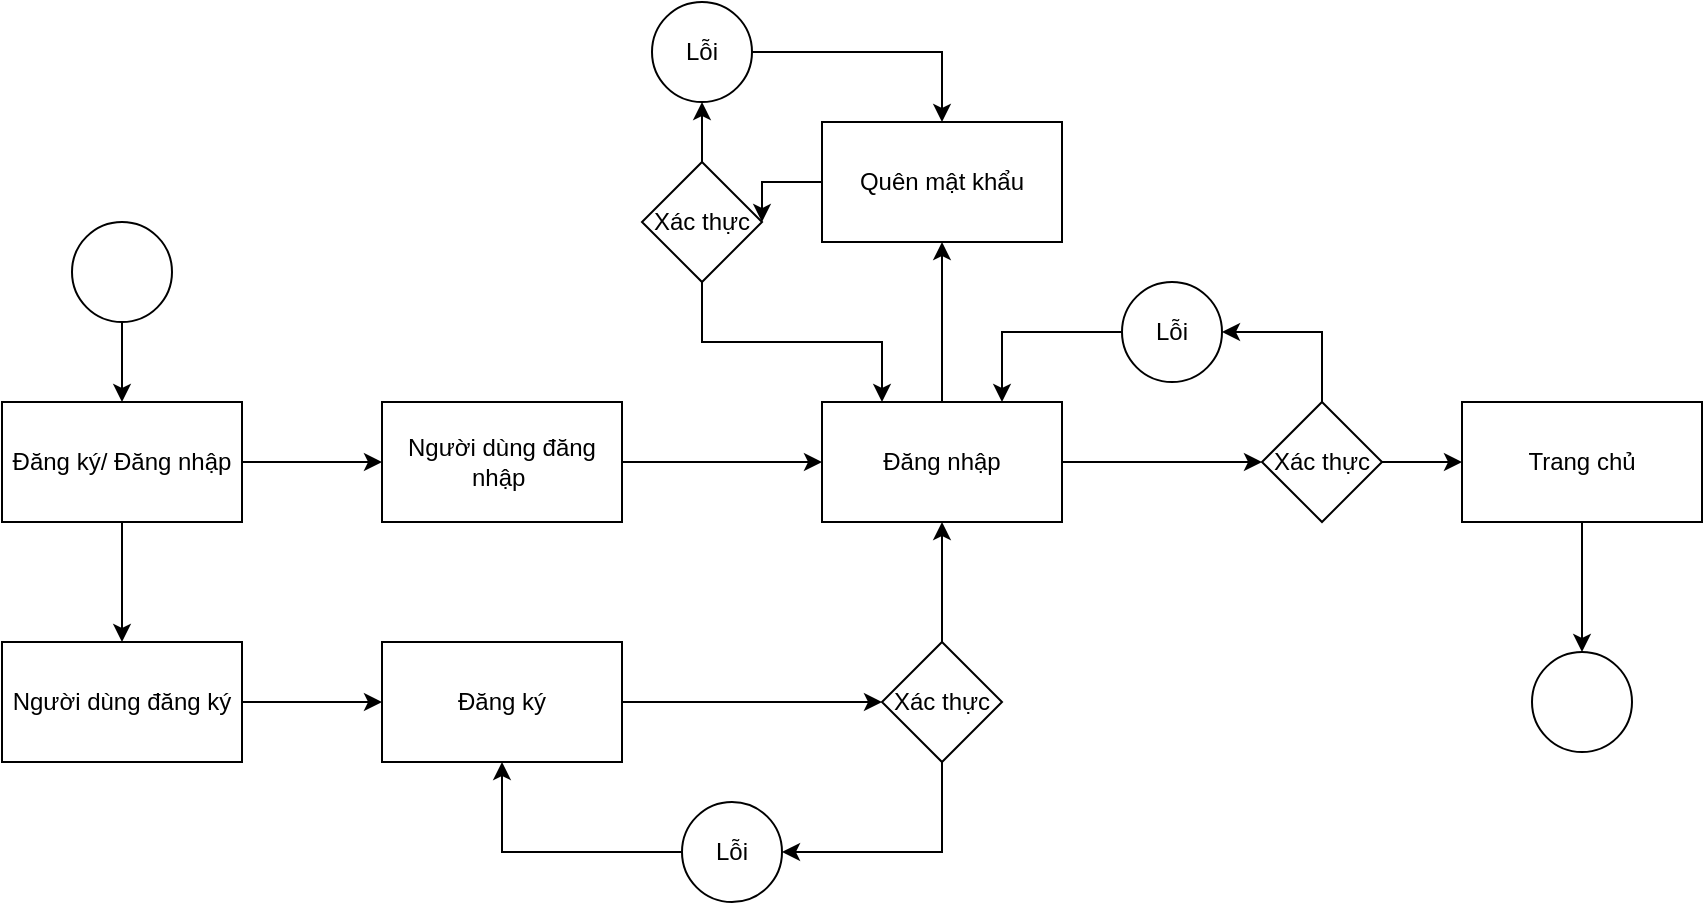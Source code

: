 <mxfile version="22.1.0" type="device">
  <diagram id="C5RBs43oDa-KdzZeNtuy" name="Page-1">
    <mxGraphModel dx="1006" dy="531" grid="1" gridSize="10" guides="1" tooltips="1" connect="1" arrows="1" fold="1" page="1" pageScale="1" pageWidth="827" pageHeight="1169" math="0" shadow="0">
      <root>
        <mxCell id="WIyWlLk6GJQsqaUBKTNV-0" />
        <mxCell id="WIyWlLk6GJQsqaUBKTNV-1" parent="WIyWlLk6GJQsqaUBKTNV-0" />
        <mxCell id="nN3_4GbLZW95K7CqYWNi-20" style="edgeStyle=orthogonalEdgeStyle;rounded=0;orthogonalLoop=1;jettySize=auto;html=1;exitX=1;exitY=0.5;exitDx=0;exitDy=0;" edge="1" parent="WIyWlLk6GJQsqaUBKTNV-1" source="nN3_4GbLZW95K7CqYWNi-0" target="nN3_4GbLZW95K7CqYWNi-1">
          <mxGeometry relative="1" as="geometry" />
        </mxCell>
        <mxCell id="nN3_4GbLZW95K7CqYWNi-0" value="Người dùng đăng nhập&amp;nbsp;" style="rounded=0;whiteSpace=wrap;html=1;" vertex="1" parent="WIyWlLk6GJQsqaUBKTNV-1">
          <mxGeometry x="270" y="200" width="120" height="60" as="geometry" />
        </mxCell>
        <mxCell id="nN3_4GbLZW95K7CqYWNi-21" style="edgeStyle=orthogonalEdgeStyle;rounded=0;orthogonalLoop=1;jettySize=auto;html=1;exitX=1;exitY=0.5;exitDx=0;exitDy=0;" edge="1" parent="WIyWlLk6GJQsqaUBKTNV-1" source="nN3_4GbLZW95K7CqYWNi-1" target="nN3_4GbLZW95K7CqYWNi-6">
          <mxGeometry relative="1" as="geometry" />
        </mxCell>
        <mxCell id="nN3_4GbLZW95K7CqYWNi-24" style="edgeStyle=orthogonalEdgeStyle;rounded=0;orthogonalLoop=1;jettySize=auto;html=1;exitX=0.5;exitY=0;exitDx=0;exitDy=0;entryX=0.5;entryY=1;entryDx=0;entryDy=0;" edge="1" parent="WIyWlLk6GJQsqaUBKTNV-1" source="nN3_4GbLZW95K7CqYWNi-1" target="nN3_4GbLZW95K7CqYWNi-10">
          <mxGeometry relative="1" as="geometry" />
        </mxCell>
        <mxCell id="nN3_4GbLZW95K7CqYWNi-1" value="Đăng nhập" style="rounded=0;whiteSpace=wrap;html=1;" vertex="1" parent="WIyWlLk6GJQsqaUBKTNV-1">
          <mxGeometry x="490" y="200" width="120" height="60" as="geometry" />
        </mxCell>
        <mxCell id="nN3_4GbLZW95K7CqYWNi-14" style="edgeStyle=orthogonalEdgeStyle;rounded=0;orthogonalLoop=1;jettySize=auto;html=1;exitX=0.5;exitY=1;exitDx=0;exitDy=0;" edge="1" parent="WIyWlLk6GJQsqaUBKTNV-1" source="nN3_4GbLZW95K7CqYWNi-2" target="nN3_4GbLZW95K7CqYWNi-3">
          <mxGeometry relative="1" as="geometry" />
        </mxCell>
        <mxCell id="nN3_4GbLZW95K7CqYWNi-2" value="" style="ellipse;whiteSpace=wrap;html=1;aspect=fixed;" vertex="1" parent="WIyWlLk6GJQsqaUBKTNV-1">
          <mxGeometry x="115" y="110" width="50" height="50" as="geometry" />
        </mxCell>
        <mxCell id="nN3_4GbLZW95K7CqYWNi-15" style="edgeStyle=orthogonalEdgeStyle;rounded=0;orthogonalLoop=1;jettySize=auto;html=1;exitX=1;exitY=0.5;exitDx=0;exitDy=0;" edge="1" parent="WIyWlLk6GJQsqaUBKTNV-1" source="nN3_4GbLZW95K7CqYWNi-3" target="nN3_4GbLZW95K7CqYWNi-0">
          <mxGeometry relative="1" as="geometry" />
        </mxCell>
        <mxCell id="nN3_4GbLZW95K7CqYWNi-16" style="edgeStyle=orthogonalEdgeStyle;rounded=0;orthogonalLoop=1;jettySize=auto;html=1;exitX=0.5;exitY=1;exitDx=0;exitDy=0;" edge="1" parent="WIyWlLk6GJQsqaUBKTNV-1" source="nN3_4GbLZW95K7CqYWNi-3" target="nN3_4GbLZW95K7CqYWNi-4">
          <mxGeometry relative="1" as="geometry" />
        </mxCell>
        <mxCell id="nN3_4GbLZW95K7CqYWNi-3" value="Đăng ký/ Đăng nhập" style="rounded=0;whiteSpace=wrap;html=1;" vertex="1" parent="WIyWlLk6GJQsqaUBKTNV-1">
          <mxGeometry x="80" y="200" width="120" height="60" as="geometry" />
        </mxCell>
        <mxCell id="nN3_4GbLZW95K7CqYWNi-17" style="edgeStyle=orthogonalEdgeStyle;rounded=0;orthogonalLoop=1;jettySize=auto;html=1;exitX=1;exitY=0.5;exitDx=0;exitDy=0;" edge="1" parent="WIyWlLk6GJQsqaUBKTNV-1" source="nN3_4GbLZW95K7CqYWNi-4" target="nN3_4GbLZW95K7CqYWNi-5">
          <mxGeometry relative="1" as="geometry" />
        </mxCell>
        <mxCell id="nN3_4GbLZW95K7CqYWNi-4" value="Người dùng đăng ký" style="rounded=0;whiteSpace=wrap;html=1;" vertex="1" parent="WIyWlLk6GJQsqaUBKTNV-1">
          <mxGeometry x="80" y="320" width="120" height="60" as="geometry" />
        </mxCell>
        <mxCell id="nN3_4GbLZW95K7CqYWNi-18" style="edgeStyle=orthogonalEdgeStyle;rounded=0;orthogonalLoop=1;jettySize=auto;html=1;exitX=1;exitY=0.5;exitDx=0;exitDy=0;entryX=0;entryY=0.5;entryDx=0;entryDy=0;" edge="1" parent="WIyWlLk6GJQsqaUBKTNV-1" source="nN3_4GbLZW95K7CqYWNi-5" target="nN3_4GbLZW95K7CqYWNi-9">
          <mxGeometry relative="1" as="geometry" />
        </mxCell>
        <mxCell id="nN3_4GbLZW95K7CqYWNi-5" value="Đăng ký" style="rounded=0;whiteSpace=wrap;html=1;" vertex="1" parent="WIyWlLk6GJQsqaUBKTNV-1">
          <mxGeometry x="270" y="320" width="120" height="60" as="geometry" />
        </mxCell>
        <mxCell id="nN3_4GbLZW95K7CqYWNi-22" style="edgeStyle=orthogonalEdgeStyle;rounded=0;orthogonalLoop=1;jettySize=auto;html=1;exitX=1;exitY=0.5;exitDx=0;exitDy=0;" edge="1" parent="WIyWlLk6GJQsqaUBKTNV-1" source="nN3_4GbLZW95K7CqYWNi-6" target="nN3_4GbLZW95K7CqYWNi-7">
          <mxGeometry relative="1" as="geometry" />
        </mxCell>
        <mxCell id="nN3_4GbLZW95K7CqYWNi-34" style="edgeStyle=orthogonalEdgeStyle;rounded=0;orthogonalLoop=1;jettySize=auto;html=1;exitX=0.5;exitY=0;exitDx=0;exitDy=0;entryX=1;entryY=0.5;entryDx=0;entryDy=0;" edge="1" parent="WIyWlLk6GJQsqaUBKTNV-1" source="nN3_4GbLZW95K7CqYWNi-6" target="nN3_4GbLZW95K7CqYWNi-32">
          <mxGeometry relative="1" as="geometry" />
        </mxCell>
        <mxCell id="nN3_4GbLZW95K7CqYWNi-6" value="Xác thực" style="rhombus;whiteSpace=wrap;html=1;" vertex="1" parent="WIyWlLk6GJQsqaUBKTNV-1">
          <mxGeometry x="710" y="200" width="60" height="60" as="geometry" />
        </mxCell>
        <mxCell id="nN3_4GbLZW95K7CqYWNi-23" style="edgeStyle=orthogonalEdgeStyle;rounded=0;orthogonalLoop=1;jettySize=auto;html=1;exitX=0.5;exitY=1;exitDx=0;exitDy=0;entryX=0.5;entryY=0;entryDx=0;entryDy=0;" edge="1" parent="WIyWlLk6GJQsqaUBKTNV-1" source="nN3_4GbLZW95K7CqYWNi-7" target="nN3_4GbLZW95K7CqYWNi-8">
          <mxGeometry relative="1" as="geometry" />
        </mxCell>
        <mxCell id="nN3_4GbLZW95K7CqYWNi-7" value="Trang chủ" style="rounded=0;whiteSpace=wrap;html=1;" vertex="1" parent="WIyWlLk6GJQsqaUBKTNV-1">
          <mxGeometry x="810" y="200" width="120" height="60" as="geometry" />
        </mxCell>
        <mxCell id="nN3_4GbLZW95K7CqYWNi-8" value="" style="ellipse;whiteSpace=wrap;html=1;aspect=fixed;" vertex="1" parent="WIyWlLk6GJQsqaUBKTNV-1">
          <mxGeometry x="845" y="325" width="50" height="50" as="geometry" />
        </mxCell>
        <mxCell id="nN3_4GbLZW95K7CqYWNi-19" style="edgeStyle=orthogonalEdgeStyle;rounded=0;orthogonalLoop=1;jettySize=auto;html=1;exitX=0.5;exitY=0;exitDx=0;exitDy=0;entryX=0.5;entryY=1;entryDx=0;entryDy=0;" edge="1" parent="WIyWlLk6GJQsqaUBKTNV-1" source="nN3_4GbLZW95K7CqYWNi-9" target="nN3_4GbLZW95K7CqYWNi-1">
          <mxGeometry relative="1" as="geometry" />
        </mxCell>
        <mxCell id="nN3_4GbLZW95K7CqYWNi-30" style="edgeStyle=orthogonalEdgeStyle;rounded=0;orthogonalLoop=1;jettySize=auto;html=1;exitX=0.5;exitY=1;exitDx=0;exitDy=0;entryX=1;entryY=0.5;entryDx=0;entryDy=0;" edge="1" parent="WIyWlLk6GJQsqaUBKTNV-1" source="nN3_4GbLZW95K7CqYWNi-9" target="nN3_4GbLZW95K7CqYWNi-13">
          <mxGeometry relative="1" as="geometry" />
        </mxCell>
        <mxCell id="nN3_4GbLZW95K7CqYWNi-9" value="Xác thực" style="rhombus;whiteSpace=wrap;html=1;" vertex="1" parent="WIyWlLk6GJQsqaUBKTNV-1">
          <mxGeometry x="520" y="320" width="60" height="60" as="geometry" />
        </mxCell>
        <mxCell id="nN3_4GbLZW95K7CqYWNi-25" style="edgeStyle=orthogonalEdgeStyle;rounded=0;orthogonalLoop=1;jettySize=auto;html=1;exitX=0;exitY=0.5;exitDx=0;exitDy=0;entryX=1;entryY=0.5;entryDx=0;entryDy=0;" edge="1" parent="WIyWlLk6GJQsqaUBKTNV-1" source="nN3_4GbLZW95K7CqYWNi-10" target="nN3_4GbLZW95K7CqYWNi-11">
          <mxGeometry relative="1" as="geometry" />
        </mxCell>
        <mxCell id="nN3_4GbLZW95K7CqYWNi-10" value="Quên mật khẩu" style="rounded=0;whiteSpace=wrap;html=1;" vertex="1" parent="WIyWlLk6GJQsqaUBKTNV-1">
          <mxGeometry x="490" y="60" width="120" height="60" as="geometry" />
        </mxCell>
        <mxCell id="nN3_4GbLZW95K7CqYWNi-29" style="edgeStyle=orthogonalEdgeStyle;rounded=0;orthogonalLoop=1;jettySize=auto;html=1;exitX=0.5;exitY=1;exitDx=0;exitDy=0;entryX=0.25;entryY=0;entryDx=0;entryDy=0;" edge="1" parent="WIyWlLk6GJQsqaUBKTNV-1" source="nN3_4GbLZW95K7CqYWNi-11" target="nN3_4GbLZW95K7CqYWNi-1">
          <mxGeometry relative="1" as="geometry" />
        </mxCell>
        <mxCell id="nN3_4GbLZW95K7CqYWNi-37" style="edgeStyle=orthogonalEdgeStyle;rounded=0;orthogonalLoop=1;jettySize=auto;html=1;exitX=0.5;exitY=0;exitDx=0;exitDy=0;entryX=0.5;entryY=1;entryDx=0;entryDy=0;" edge="1" parent="WIyWlLk6GJQsqaUBKTNV-1" source="nN3_4GbLZW95K7CqYWNi-11" target="nN3_4GbLZW95K7CqYWNi-12">
          <mxGeometry relative="1" as="geometry" />
        </mxCell>
        <mxCell id="nN3_4GbLZW95K7CqYWNi-11" value="Xác thực" style="rhombus;whiteSpace=wrap;html=1;" vertex="1" parent="WIyWlLk6GJQsqaUBKTNV-1">
          <mxGeometry x="400" y="80" width="60" height="60" as="geometry" />
        </mxCell>
        <mxCell id="nN3_4GbLZW95K7CqYWNi-28" style="edgeStyle=orthogonalEdgeStyle;rounded=0;orthogonalLoop=1;jettySize=auto;html=1;exitX=1;exitY=0.5;exitDx=0;exitDy=0;entryX=0.5;entryY=0;entryDx=0;entryDy=0;" edge="1" parent="WIyWlLk6GJQsqaUBKTNV-1" source="nN3_4GbLZW95K7CqYWNi-12" target="nN3_4GbLZW95K7CqYWNi-10">
          <mxGeometry relative="1" as="geometry" />
        </mxCell>
        <mxCell id="nN3_4GbLZW95K7CqYWNi-12" value="Lỗi" style="ellipse;whiteSpace=wrap;html=1;aspect=fixed;" vertex="1" parent="WIyWlLk6GJQsqaUBKTNV-1">
          <mxGeometry x="405" width="50" height="50" as="geometry" />
        </mxCell>
        <mxCell id="nN3_4GbLZW95K7CqYWNi-31" style="edgeStyle=orthogonalEdgeStyle;rounded=0;orthogonalLoop=1;jettySize=auto;html=1;exitX=0;exitY=0.5;exitDx=0;exitDy=0;entryX=0.5;entryY=1;entryDx=0;entryDy=0;" edge="1" parent="WIyWlLk6GJQsqaUBKTNV-1" source="nN3_4GbLZW95K7CqYWNi-13" target="nN3_4GbLZW95K7CqYWNi-5">
          <mxGeometry relative="1" as="geometry" />
        </mxCell>
        <mxCell id="nN3_4GbLZW95K7CqYWNi-13" value="Lỗi" style="ellipse;whiteSpace=wrap;html=1;aspect=fixed;" vertex="1" parent="WIyWlLk6GJQsqaUBKTNV-1">
          <mxGeometry x="420" y="400" width="50" height="50" as="geometry" />
        </mxCell>
        <mxCell id="nN3_4GbLZW95K7CqYWNi-36" style="edgeStyle=orthogonalEdgeStyle;rounded=0;orthogonalLoop=1;jettySize=auto;html=1;exitX=0;exitY=0.5;exitDx=0;exitDy=0;entryX=0.75;entryY=0;entryDx=0;entryDy=0;" edge="1" parent="WIyWlLk6GJQsqaUBKTNV-1" source="nN3_4GbLZW95K7CqYWNi-32" target="nN3_4GbLZW95K7CqYWNi-1">
          <mxGeometry relative="1" as="geometry" />
        </mxCell>
        <mxCell id="nN3_4GbLZW95K7CqYWNi-32" value="Lỗi" style="ellipse;whiteSpace=wrap;html=1;aspect=fixed;" vertex="1" parent="WIyWlLk6GJQsqaUBKTNV-1">
          <mxGeometry x="640" y="140" width="50" height="50" as="geometry" />
        </mxCell>
      </root>
    </mxGraphModel>
  </diagram>
</mxfile>
